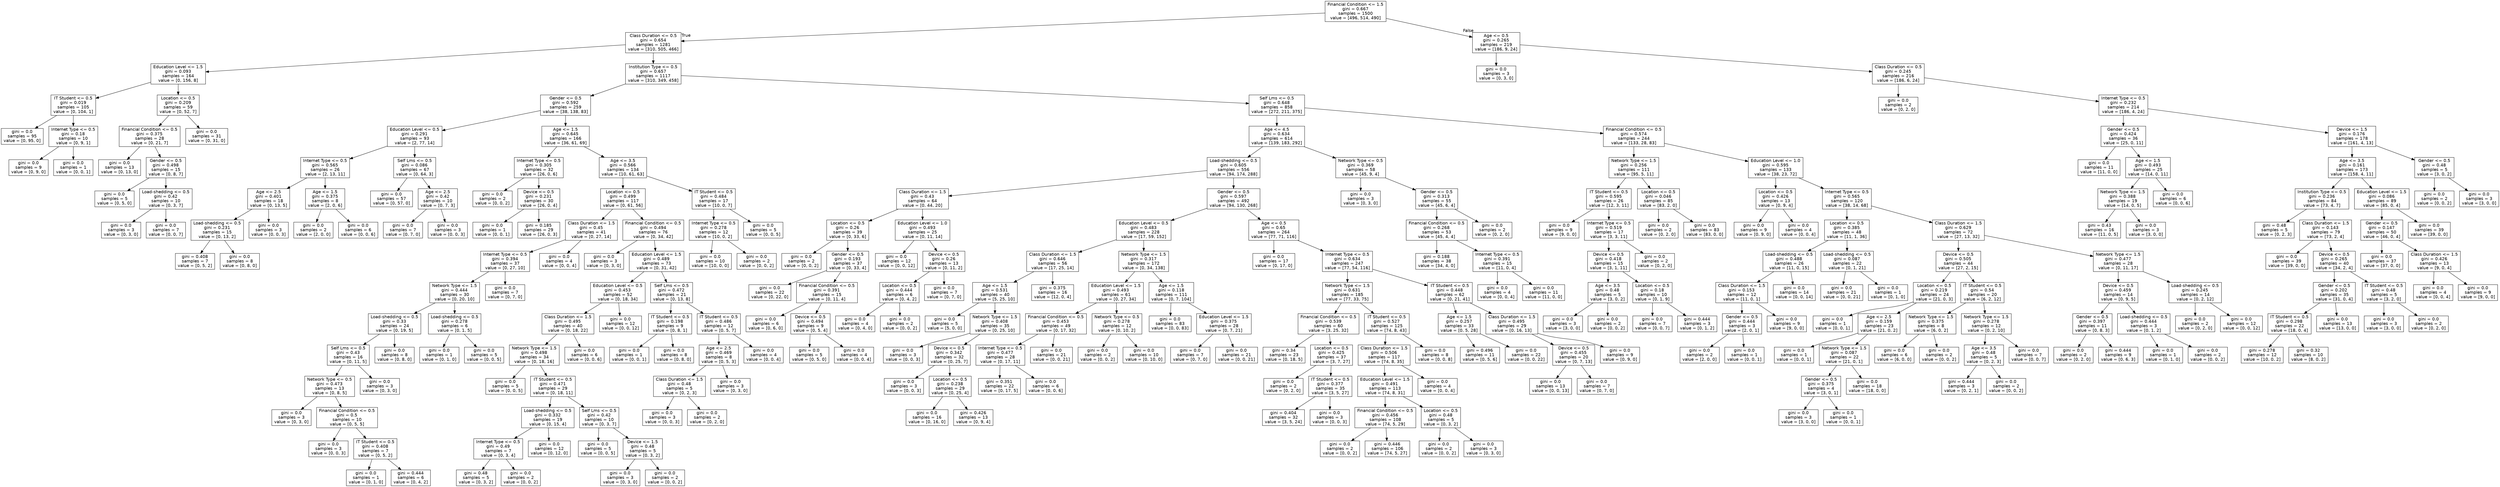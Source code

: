 digraph Tree {
node [shape=box, fontname="helvetica"] ;
edge [fontname="helvetica"] ;
0 [label="Financial Condition <= 1.5\ngini = 0.667\nsamples = 1500\nvalue = [496, 514, 490]"] ;
1 [label="Class Duration <= 0.5\ngini = 0.654\nsamples = 1281\nvalue = [310, 505, 466]"] ;
0 -> 1 [labeldistance=2.5, labelangle=45, headlabel="True"] ;
2 [label="Education Level <= 1.5\ngini = 0.093\nsamples = 164\nvalue = [0, 156, 8]"] ;
1 -> 2 ;
3 [label="IT Student <= 0.5\ngini = 0.019\nsamples = 105\nvalue = [0, 104, 1]"] ;
2 -> 3 ;
4 [label="gini = 0.0\nsamples = 95\nvalue = [0, 95, 0]"] ;
3 -> 4 ;
5 [label="Internet Type <= 0.5\ngini = 0.18\nsamples = 10\nvalue = [0, 9, 1]"] ;
3 -> 5 ;
6 [label="gini = 0.0\nsamples = 9\nvalue = [0, 9, 0]"] ;
5 -> 6 ;
7 [label="gini = 0.0\nsamples = 1\nvalue = [0, 0, 1]"] ;
5 -> 7 ;
8 [label="Location <= 0.5\ngini = 0.209\nsamples = 59\nvalue = [0, 52, 7]"] ;
2 -> 8 ;
9 [label="Financial Condition <= 0.5\ngini = 0.375\nsamples = 28\nvalue = [0, 21, 7]"] ;
8 -> 9 ;
10 [label="gini = 0.0\nsamples = 13\nvalue = [0, 13, 0]"] ;
9 -> 10 ;
11 [label="Gender <= 0.5\ngini = 0.498\nsamples = 15\nvalue = [0, 8, 7]"] ;
9 -> 11 ;
12 [label="gini = 0.0\nsamples = 5\nvalue = [0, 5, 0]"] ;
11 -> 12 ;
13 [label="Load-shedding <= 0.5\ngini = 0.42\nsamples = 10\nvalue = [0, 3, 7]"] ;
11 -> 13 ;
14 [label="gini = 0.0\nsamples = 3\nvalue = [0, 3, 0]"] ;
13 -> 14 ;
15 [label="gini = 0.0\nsamples = 7\nvalue = [0, 0, 7]"] ;
13 -> 15 ;
16 [label="gini = 0.0\nsamples = 31\nvalue = [0, 31, 0]"] ;
8 -> 16 ;
17 [label="Institution Type <= 0.5\ngini = 0.657\nsamples = 1117\nvalue = [310, 349, 458]"] ;
1 -> 17 ;
18 [label="Gender <= 0.5\ngini = 0.592\nsamples = 259\nvalue = [38, 138, 83]"] ;
17 -> 18 ;
19 [label="Education Level <= 0.5\ngini = 0.291\nsamples = 93\nvalue = [2, 77, 14]"] ;
18 -> 19 ;
20 [label="Internet Type <= 0.5\ngini = 0.565\nsamples = 26\nvalue = [2, 13, 11]"] ;
19 -> 20 ;
21 [label="Age <= 2.5\ngini = 0.401\nsamples = 18\nvalue = [0, 13, 5]"] ;
20 -> 21 ;
22 [label="Load-shedding <= 0.5\ngini = 0.231\nsamples = 15\nvalue = [0, 13, 2]"] ;
21 -> 22 ;
23 [label="gini = 0.408\nsamples = 7\nvalue = [0, 5, 2]"] ;
22 -> 23 ;
24 [label="gini = 0.0\nsamples = 8\nvalue = [0, 8, 0]"] ;
22 -> 24 ;
25 [label="gini = 0.0\nsamples = 3\nvalue = [0, 0, 3]"] ;
21 -> 25 ;
26 [label="Age <= 1.5\ngini = 0.375\nsamples = 8\nvalue = [2, 0, 6]"] ;
20 -> 26 ;
27 [label="gini = 0.0\nsamples = 2\nvalue = [2, 0, 0]"] ;
26 -> 27 ;
28 [label="gini = 0.0\nsamples = 6\nvalue = [0, 0, 6]"] ;
26 -> 28 ;
29 [label="Self Lms <= 0.5\ngini = 0.086\nsamples = 67\nvalue = [0, 64, 3]"] ;
19 -> 29 ;
30 [label="gini = 0.0\nsamples = 57\nvalue = [0, 57, 0]"] ;
29 -> 30 ;
31 [label="Age <= 2.5\ngini = 0.42\nsamples = 10\nvalue = [0, 7, 3]"] ;
29 -> 31 ;
32 [label="gini = 0.0\nsamples = 7\nvalue = [0, 7, 0]"] ;
31 -> 32 ;
33 [label="gini = 0.0\nsamples = 3\nvalue = [0, 0, 3]"] ;
31 -> 33 ;
34 [label="Age <= 1.5\ngini = 0.645\nsamples = 166\nvalue = [36, 61, 69]"] ;
18 -> 34 ;
35 [label="Internet Type <= 0.5\ngini = 0.305\nsamples = 32\nvalue = [26, 0, 6]"] ;
34 -> 35 ;
36 [label="gini = 0.0\nsamples = 2\nvalue = [0, 0, 2]"] ;
35 -> 36 ;
37 [label="Device <= 0.5\ngini = 0.231\nsamples = 30\nvalue = [26, 0, 4]"] ;
35 -> 37 ;
38 [label="gini = 0.0\nsamples = 1\nvalue = [0, 0, 1]"] ;
37 -> 38 ;
39 [label="gini = 0.185\nsamples = 29\nvalue = [26, 0, 3]"] ;
37 -> 39 ;
40 [label="Age <= 3.5\ngini = 0.566\nsamples = 134\nvalue = [10, 61, 63]"] ;
34 -> 40 ;
41 [label="Location <= 0.5\ngini = 0.499\nsamples = 117\nvalue = [0, 61, 56]"] ;
40 -> 41 ;
42 [label="Class Duration <= 1.5\ngini = 0.45\nsamples = 41\nvalue = [0, 27, 14]"] ;
41 -> 42 ;
43 [label="Internet Type <= 0.5\ngini = 0.394\nsamples = 37\nvalue = [0, 27, 10]"] ;
42 -> 43 ;
44 [label="Network Type <= 1.5\ngini = 0.444\nsamples = 30\nvalue = [0, 20, 10]"] ;
43 -> 44 ;
45 [label="Load-shedding <= 0.5\ngini = 0.33\nsamples = 24\nvalue = [0, 19, 5]"] ;
44 -> 45 ;
46 [label="Self Lms <= 0.5\ngini = 0.43\nsamples = 16\nvalue = [0, 11, 5]"] ;
45 -> 46 ;
47 [label="Network Type <= 0.5\ngini = 0.473\nsamples = 13\nvalue = [0, 8, 5]"] ;
46 -> 47 ;
48 [label="gini = 0.0\nsamples = 3\nvalue = [0, 3, 0]"] ;
47 -> 48 ;
49 [label="Financial Condition <= 0.5\ngini = 0.5\nsamples = 10\nvalue = [0, 5, 5]"] ;
47 -> 49 ;
50 [label="gini = 0.0\nsamples = 3\nvalue = [0, 0, 3]"] ;
49 -> 50 ;
51 [label="IT Student <= 0.5\ngini = 0.408\nsamples = 7\nvalue = [0, 5, 2]"] ;
49 -> 51 ;
52 [label="gini = 0.0\nsamples = 1\nvalue = [0, 1, 0]"] ;
51 -> 52 ;
53 [label="gini = 0.444\nsamples = 6\nvalue = [0, 4, 2]"] ;
51 -> 53 ;
54 [label="gini = 0.0\nsamples = 3\nvalue = [0, 3, 0]"] ;
46 -> 54 ;
55 [label="gini = 0.0\nsamples = 8\nvalue = [0, 8, 0]"] ;
45 -> 55 ;
56 [label="Load-shedding <= 0.5\ngini = 0.278\nsamples = 6\nvalue = [0, 1, 5]"] ;
44 -> 56 ;
57 [label="gini = 0.0\nsamples = 1\nvalue = [0, 1, 0]"] ;
56 -> 57 ;
58 [label="gini = 0.0\nsamples = 5\nvalue = [0, 0, 5]"] ;
56 -> 58 ;
59 [label="gini = 0.0\nsamples = 7\nvalue = [0, 7, 0]"] ;
43 -> 59 ;
60 [label="gini = 0.0\nsamples = 4\nvalue = [0, 0, 4]"] ;
42 -> 60 ;
61 [label="Financial Condition <= 0.5\ngini = 0.494\nsamples = 76\nvalue = [0, 34, 42]"] ;
41 -> 61 ;
62 [label="gini = 0.0\nsamples = 3\nvalue = [0, 3, 0]"] ;
61 -> 62 ;
63 [label="Education Level <= 1.5\ngini = 0.489\nsamples = 73\nvalue = [0, 31, 42]"] ;
61 -> 63 ;
64 [label="Education Level <= 0.5\ngini = 0.453\nsamples = 52\nvalue = [0, 18, 34]"] ;
63 -> 64 ;
65 [label="Class Duration <= 1.5\ngini = 0.495\nsamples = 40\nvalue = [0, 18, 22]"] ;
64 -> 65 ;
66 [label="Network Type <= 1.5\ngini = 0.498\nsamples = 34\nvalue = [0, 18, 16]"] ;
65 -> 66 ;
67 [label="gini = 0.0\nsamples = 5\nvalue = [0, 0, 5]"] ;
66 -> 67 ;
68 [label="IT Student <= 0.5\ngini = 0.471\nsamples = 29\nvalue = [0, 18, 11]"] ;
66 -> 68 ;
69 [label="Load-shedding <= 0.5\ngini = 0.332\nsamples = 19\nvalue = [0, 15, 4]"] ;
68 -> 69 ;
70 [label="Internet Type <= 0.5\ngini = 0.49\nsamples = 7\nvalue = [0, 3, 4]"] ;
69 -> 70 ;
71 [label="gini = 0.48\nsamples = 5\nvalue = [0, 3, 2]"] ;
70 -> 71 ;
72 [label="gini = 0.0\nsamples = 2\nvalue = [0, 0, 2]"] ;
70 -> 72 ;
73 [label="gini = 0.0\nsamples = 12\nvalue = [0, 12, 0]"] ;
69 -> 73 ;
74 [label="Self Lms <= 0.5\ngini = 0.42\nsamples = 10\nvalue = [0, 3, 7]"] ;
68 -> 74 ;
75 [label="gini = 0.0\nsamples = 5\nvalue = [0, 0, 5]"] ;
74 -> 75 ;
76 [label="Device <= 1.5\ngini = 0.48\nsamples = 5\nvalue = [0, 3, 2]"] ;
74 -> 76 ;
77 [label="gini = 0.0\nsamples = 3\nvalue = [0, 3, 0]"] ;
76 -> 77 ;
78 [label="gini = 0.0\nsamples = 2\nvalue = [0, 0, 2]"] ;
76 -> 78 ;
79 [label="gini = 0.0\nsamples = 6\nvalue = [0, 0, 6]"] ;
65 -> 79 ;
80 [label="gini = 0.0\nsamples = 12\nvalue = [0, 0, 12]"] ;
64 -> 80 ;
81 [label="Self Lms <= 0.5\ngini = 0.472\nsamples = 21\nvalue = [0, 13, 8]"] ;
63 -> 81 ;
82 [label="IT Student <= 0.5\ngini = 0.198\nsamples = 9\nvalue = [0, 8, 1]"] ;
81 -> 82 ;
83 [label="gini = 0.0\nsamples = 1\nvalue = [0, 0, 1]"] ;
82 -> 83 ;
84 [label="gini = 0.0\nsamples = 8\nvalue = [0, 8, 0]"] ;
82 -> 84 ;
85 [label="IT Student <= 0.5\ngini = 0.486\nsamples = 12\nvalue = [0, 5, 7]"] ;
81 -> 85 ;
86 [label="Age <= 2.5\ngini = 0.469\nsamples = 8\nvalue = [0, 5, 3]"] ;
85 -> 86 ;
87 [label="Class Duration <= 1.5\ngini = 0.48\nsamples = 5\nvalue = [0, 2, 3]"] ;
86 -> 87 ;
88 [label="gini = 0.0\nsamples = 3\nvalue = [0, 0, 3]"] ;
87 -> 88 ;
89 [label="gini = 0.0\nsamples = 2\nvalue = [0, 2, 0]"] ;
87 -> 89 ;
90 [label="gini = 0.0\nsamples = 3\nvalue = [0, 3, 0]"] ;
86 -> 90 ;
91 [label="gini = 0.0\nsamples = 4\nvalue = [0, 0, 4]"] ;
85 -> 91 ;
92 [label="IT Student <= 0.5\ngini = 0.484\nsamples = 17\nvalue = [10, 0, 7]"] ;
40 -> 92 ;
93 [label="Internet Type <= 0.5\ngini = 0.278\nsamples = 12\nvalue = [10, 0, 2]"] ;
92 -> 93 ;
94 [label="gini = 0.0\nsamples = 10\nvalue = [10, 0, 0]"] ;
93 -> 94 ;
95 [label="gini = 0.0\nsamples = 2\nvalue = [0, 0, 2]"] ;
93 -> 95 ;
96 [label="gini = 0.0\nsamples = 5\nvalue = [0, 0, 5]"] ;
92 -> 96 ;
97 [label="Self Lms <= 0.5\ngini = 0.648\nsamples = 858\nvalue = [272, 211, 375]"] ;
17 -> 97 ;
98 [label="Age <= 4.5\ngini = 0.634\nsamples = 614\nvalue = [139, 183, 292]"] ;
97 -> 98 ;
99 [label="Load-shedding <= 0.5\ngini = 0.605\nsamples = 556\nvalue = [94, 174, 288]"] ;
98 -> 99 ;
100 [label="Class Duration <= 1.5\ngini = 0.43\nsamples = 64\nvalue = [0, 44, 20]"] ;
99 -> 100 ;
101 [label="Location <= 0.5\ngini = 0.26\nsamples = 39\nvalue = [0, 33, 6]"] ;
100 -> 101 ;
102 [label="gini = 0.0\nsamples = 2\nvalue = [0, 0, 2]"] ;
101 -> 102 ;
103 [label="Gender <= 0.5\ngini = 0.193\nsamples = 37\nvalue = [0, 33, 4]"] ;
101 -> 103 ;
104 [label="gini = 0.0\nsamples = 22\nvalue = [0, 22, 0]"] ;
103 -> 104 ;
105 [label="Financial Condition <= 0.5\ngini = 0.391\nsamples = 15\nvalue = [0, 11, 4]"] ;
103 -> 105 ;
106 [label="gini = 0.0\nsamples = 6\nvalue = [0, 6, 0]"] ;
105 -> 106 ;
107 [label="Device <= 0.5\ngini = 0.494\nsamples = 9\nvalue = [0, 5, 4]"] ;
105 -> 107 ;
108 [label="gini = 0.0\nsamples = 5\nvalue = [0, 5, 0]"] ;
107 -> 108 ;
109 [label="gini = 0.0\nsamples = 4\nvalue = [0, 0, 4]"] ;
107 -> 109 ;
110 [label="Education Level <= 1.0\ngini = 0.493\nsamples = 25\nvalue = [0, 11, 14]"] ;
100 -> 110 ;
111 [label="gini = 0.0\nsamples = 12\nvalue = [0, 0, 12]"] ;
110 -> 111 ;
112 [label="Device <= 0.5\ngini = 0.26\nsamples = 13\nvalue = [0, 11, 2]"] ;
110 -> 112 ;
113 [label="Location <= 0.5\ngini = 0.444\nsamples = 6\nvalue = [0, 4, 2]"] ;
112 -> 113 ;
114 [label="gini = 0.0\nsamples = 4\nvalue = [0, 4, 0]"] ;
113 -> 114 ;
115 [label="gini = 0.0\nsamples = 2\nvalue = [0, 0, 2]"] ;
113 -> 115 ;
116 [label="gini = 0.0\nsamples = 7\nvalue = [0, 7, 0]"] ;
112 -> 116 ;
117 [label="Gender <= 0.5\ngini = 0.597\nsamples = 492\nvalue = [94, 130, 268]"] ;
99 -> 117 ;
118 [label="Education Level <= 0.5\ngini = 0.483\nsamples = 228\nvalue = [17, 59, 152]"] ;
117 -> 118 ;
119 [label="Class Duration <= 1.5\ngini = 0.646\nsamples = 56\nvalue = [17, 25, 14]"] ;
118 -> 119 ;
120 [label="Age <= 1.5\ngini = 0.531\nsamples = 40\nvalue = [5, 25, 10]"] ;
119 -> 120 ;
121 [label="gini = 0.0\nsamples = 5\nvalue = [5, 0, 0]"] ;
120 -> 121 ;
122 [label="Network Type <= 1.5\ngini = 0.408\nsamples = 35\nvalue = [0, 25, 10]"] ;
120 -> 122 ;
123 [label="gini = 0.0\nsamples = 3\nvalue = [0, 0, 3]"] ;
122 -> 123 ;
124 [label="Device <= 0.5\ngini = 0.342\nsamples = 32\nvalue = [0, 25, 7]"] ;
122 -> 124 ;
125 [label="gini = 0.0\nsamples = 3\nvalue = [0, 0, 3]"] ;
124 -> 125 ;
126 [label="Location <= 0.5\ngini = 0.238\nsamples = 29\nvalue = [0, 25, 4]"] ;
124 -> 126 ;
127 [label="gini = 0.0\nsamples = 16\nvalue = [0, 16, 0]"] ;
126 -> 127 ;
128 [label="gini = 0.426\nsamples = 13\nvalue = [0, 9, 4]"] ;
126 -> 128 ;
129 [label="gini = 0.375\nsamples = 16\nvalue = [12, 0, 4]"] ;
119 -> 129 ;
130 [label="Network Type <= 1.5\ngini = 0.317\nsamples = 172\nvalue = [0, 34, 138]"] ;
118 -> 130 ;
131 [label="Education Level <= 1.5\ngini = 0.493\nsamples = 61\nvalue = [0, 27, 34]"] ;
130 -> 131 ;
132 [label="Financial Condition <= 0.5\ngini = 0.453\nsamples = 49\nvalue = [0, 17, 32]"] ;
131 -> 132 ;
133 [label="Internet Type <= 0.5\ngini = 0.477\nsamples = 28\nvalue = [0, 17, 11]"] ;
132 -> 133 ;
134 [label="gini = 0.351\nsamples = 22\nvalue = [0, 17, 5]"] ;
133 -> 134 ;
135 [label="gini = 0.0\nsamples = 6\nvalue = [0, 0, 6]"] ;
133 -> 135 ;
136 [label="gini = 0.0\nsamples = 21\nvalue = [0, 0, 21]"] ;
132 -> 136 ;
137 [label="Network Type <= 0.5\ngini = 0.278\nsamples = 12\nvalue = [0, 10, 2]"] ;
131 -> 137 ;
138 [label="gini = 0.0\nsamples = 2\nvalue = [0, 0, 2]"] ;
137 -> 138 ;
139 [label="gini = 0.0\nsamples = 10\nvalue = [0, 10, 0]"] ;
137 -> 139 ;
140 [label="Age <= 1.5\ngini = 0.118\nsamples = 111\nvalue = [0, 7, 104]"] ;
130 -> 140 ;
141 [label="gini = 0.0\nsamples = 83\nvalue = [0, 0, 83]"] ;
140 -> 141 ;
142 [label="Education Level <= 1.5\ngini = 0.375\nsamples = 28\nvalue = [0, 7, 21]"] ;
140 -> 142 ;
143 [label="gini = 0.0\nsamples = 7\nvalue = [0, 7, 0]"] ;
142 -> 143 ;
144 [label="gini = 0.0\nsamples = 21\nvalue = [0, 0, 21]"] ;
142 -> 144 ;
145 [label="Age <= 0.5\ngini = 0.65\nsamples = 264\nvalue = [77, 71, 116]"] ;
117 -> 145 ;
146 [label="gini = 0.0\nsamples = 17\nvalue = [0, 17, 0]"] ;
145 -> 146 ;
147 [label="Internet Type <= 0.5\ngini = 0.634\nsamples = 247\nvalue = [77, 54, 116]"] ;
145 -> 147 ;
148 [label="Network Type <= 1.5\ngini = 0.631\nsamples = 185\nvalue = [77, 33, 75]"] ;
147 -> 148 ;
149 [label="Financial Condition <= 0.5\ngini = 0.539\nsamples = 60\nvalue = [3, 25, 32]"] ;
148 -> 149 ;
150 [label="gini = 0.34\nsamples = 23\nvalue = [0, 18, 5]"] ;
149 -> 150 ;
151 [label="Location <= 0.5\ngini = 0.425\nsamples = 37\nvalue = [3, 7, 27]"] ;
149 -> 151 ;
152 [label="gini = 0.0\nsamples = 2\nvalue = [0, 2, 0]"] ;
151 -> 152 ;
153 [label="IT Student <= 0.5\ngini = 0.377\nsamples = 35\nvalue = [3, 5, 27]"] ;
151 -> 153 ;
154 [label="gini = 0.404\nsamples = 32\nvalue = [3, 5, 24]"] ;
153 -> 154 ;
155 [label="gini = 0.0\nsamples = 3\nvalue = [0, 0, 3]"] ;
153 -> 155 ;
156 [label="IT Student <= 0.5\ngini = 0.527\nsamples = 125\nvalue = [74, 8, 43]"] ;
148 -> 156 ;
157 [label="Class Duration <= 1.5\ngini = 0.506\nsamples = 117\nvalue = [74, 8, 35]"] ;
156 -> 157 ;
158 [label="Education Level <= 1.5\ngini = 0.491\nsamples = 113\nvalue = [74, 8, 31]"] ;
157 -> 158 ;
159 [label="Financial Condition <= 0.5\ngini = 0.456\nsamples = 108\nvalue = [74, 5, 29]"] ;
158 -> 159 ;
160 [label="gini = 0.0\nsamples = 2\nvalue = [0, 0, 2]"] ;
159 -> 160 ;
161 [label="gini = 0.446\nsamples = 106\nvalue = [74, 5, 27]"] ;
159 -> 161 ;
162 [label="Location <= 0.5\ngini = 0.48\nsamples = 5\nvalue = [0, 3, 2]"] ;
158 -> 162 ;
163 [label="gini = 0.0\nsamples = 2\nvalue = [0, 0, 2]"] ;
162 -> 163 ;
164 [label="gini = 0.0\nsamples = 3\nvalue = [0, 3, 0]"] ;
162 -> 164 ;
165 [label="gini = 0.0\nsamples = 4\nvalue = [0, 0, 4]"] ;
157 -> 165 ;
166 [label="gini = 0.0\nsamples = 8\nvalue = [0, 0, 8]"] ;
156 -> 166 ;
167 [label="IT Student <= 0.5\ngini = 0.448\nsamples = 62\nvalue = [0, 21, 41]"] ;
147 -> 167 ;
168 [label="Age <= 1.5\ngini = 0.257\nsamples = 33\nvalue = [0, 5, 28]"] ;
167 -> 168 ;
169 [label="gini = 0.496\nsamples = 11\nvalue = [0, 5, 6]"] ;
168 -> 169 ;
170 [label="gini = 0.0\nsamples = 22\nvalue = [0, 0, 22]"] ;
168 -> 170 ;
171 [label="Class Duration <= 1.5\ngini = 0.495\nsamples = 29\nvalue = [0, 16, 13]"] ;
167 -> 171 ;
172 [label="Device <= 0.5\ngini = 0.455\nsamples = 20\nvalue = [0, 7, 13]"] ;
171 -> 172 ;
173 [label="gini = 0.0\nsamples = 13\nvalue = [0, 0, 13]"] ;
172 -> 173 ;
174 [label="gini = 0.0\nsamples = 7\nvalue = [0, 7, 0]"] ;
172 -> 174 ;
175 [label="gini = 0.0\nsamples = 9\nvalue = [0, 9, 0]"] ;
171 -> 175 ;
176 [label="Network Type <= 0.5\ngini = 0.369\nsamples = 58\nvalue = [45, 9, 4]"] ;
98 -> 176 ;
177 [label="gini = 0.0\nsamples = 3\nvalue = [0, 3, 0]"] ;
176 -> 177 ;
178 [label="Gender <= 0.5\ngini = 0.313\nsamples = 55\nvalue = [45, 6, 4]"] ;
176 -> 178 ;
179 [label="Financial Condition <= 0.5\ngini = 0.268\nsamples = 53\nvalue = [45, 4, 4]"] ;
178 -> 179 ;
180 [label="gini = 0.188\nsamples = 38\nvalue = [34, 4, 0]"] ;
179 -> 180 ;
181 [label="Internet Type <= 0.5\ngini = 0.391\nsamples = 15\nvalue = [11, 0, 4]"] ;
179 -> 181 ;
182 [label="gini = 0.0\nsamples = 4\nvalue = [0, 0, 4]"] ;
181 -> 182 ;
183 [label="gini = 0.0\nsamples = 11\nvalue = [11, 0, 0]"] ;
181 -> 183 ;
184 [label="gini = 0.0\nsamples = 2\nvalue = [0, 2, 0]"] ;
178 -> 184 ;
185 [label="Financial Condition <= 0.5\ngini = 0.574\nsamples = 244\nvalue = [133, 28, 83]"] ;
97 -> 185 ;
186 [label="Network Type <= 1.5\ngini = 0.256\nsamples = 111\nvalue = [95, 5, 11]"] ;
185 -> 186 ;
187 [label="IT Student <= 0.5\ngini = 0.595\nsamples = 26\nvalue = [12, 3, 11]"] ;
186 -> 187 ;
188 [label="gini = 0.0\nsamples = 9\nvalue = [9, 0, 0]"] ;
187 -> 188 ;
189 [label="Internet Type <= 0.5\ngini = 0.519\nsamples = 17\nvalue = [3, 3, 11]"] ;
187 -> 189 ;
190 [label="Device <= 0.5\ngini = 0.418\nsamples = 15\nvalue = [3, 1, 11]"] ;
189 -> 190 ;
191 [label="Age <= 3.5\ngini = 0.48\nsamples = 5\nvalue = [3, 0, 2]"] ;
190 -> 191 ;
192 [label="gini = 0.0\nsamples = 3\nvalue = [3, 0, 0]"] ;
191 -> 192 ;
193 [label="gini = 0.0\nsamples = 2\nvalue = [0, 0, 2]"] ;
191 -> 193 ;
194 [label="Location <= 0.5\ngini = 0.18\nsamples = 10\nvalue = [0, 1, 9]"] ;
190 -> 194 ;
195 [label="gini = 0.0\nsamples = 7\nvalue = [0, 0, 7]"] ;
194 -> 195 ;
196 [label="gini = 0.444\nsamples = 3\nvalue = [0, 1, 2]"] ;
194 -> 196 ;
197 [label="gini = 0.0\nsamples = 2\nvalue = [0, 2, 0]"] ;
189 -> 197 ;
198 [label="Location <= 0.5\ngini = 0.046\nsamples = 85\nvalue = [83, 2, 0]"] ;
186 -> 198 ;
199 [label="gini = 0.0\nsamples = 2\nvalue = [0, 2, 0]"] ;
198 -> 199 ;
200 [label="gini = 0.0\nsamples = 83\nvalue = [83, 0, 0]"] ;
198 -> 200 ;
201 [label="Education Level <= 1.0\ngini = 0.595\nsamples = 133\nvalue = [38, 23, 72]"] ;
185 -> 201 ;
202 [label="Location <= 0.5\ngini = 0.426\nsamples = 13\nvalue = [0, 9, 4]"] ;
201 -> 202 ;
203 [label="gini = 0.0\nsamples = 9\nvalue = [0, 9, 0]"] ;
202 -> 203 ;
204 [label="gini = 0.0\nsamples = 4\nvalue = [0, 0, 4]"] ;
202 -> 204 ;
205 [label="Internet Type <= 0.5\ngini = 0.565\nsamples = 120\nvalue = [38, 14, 68]"] ;
201 -> 205 ;
206 [label="Location <= 0.5\ngini = 0.385\nsamples = 48\nvalue = [11, 1, 36]"] ;
205 -> 206 ;
207 [label="Load-shedding <= 0.5\ngini = 0.488\nsamples = 26\nvalue = [11, 0, 15]"] ;
206 -> 207 ;
208 [label="Class Duration <= 1.5\ngini = 0.153\nsamples = 12\nvalue = [11, 0, 1]"] ;
207 -> 208 ;
209 [label="Gender <= 0.5\ngini = 0.444\nsamples = 3\nvalue = [2, 0, 1]"] ;
208 -> 209 ;
210 [label="gini = 0.0\nsamples = 2\nvalue = [2, 0, 0]"] ;
209 -> 210 ;
211 [label="gini = 0.0\nsamples = 1\nvalue = [0, 0, 1]"] ;
209 -> 211 ;
212 [label="gini = 0.0\nsamples = 9\nvalue = [9, 0, 0]"] ;
208 -> 212 ;
213 [label="gini = 0.0\nsamples = 14\nvalue = [0, 0, 14]"] ;
207 -> 213 ;
214 [label="Load-shedding <= 0.5\ngini = 0.087\nsamples = 22\nvalue = [0, 1, 21]"] ;
206 -> 214 ;
215 [label="gini = 0.0\nsamples = 21\nvalue = [0, 0, 21]"] ;
214 -> 215 ;
216 [label="gini = 0.0\nsamples = 1\nvalue = [0, 1, 0]"] ;
214 -> 216 ;
217 [label="Class Duration <= 1.5\ngini = 0.629\nsamples = 72\nvalue = [27, 13, 32]"] ;
205 -> 217 ;
218 [label="Device <= 0.5\ngini = 0.505\nsamples = 44\nvalue = [27, 2, 15]"] ;
217 -> 218 ;
219 [label="Location <= 0.5\ngini = 0.219\nsamples = 24\nvalue = [21, 0, 3]"] ;
218 -> 219 ;
220 [label="gini = 0.0\nsamples = 1\nvalue = [0, 0, 1]"] ;
219 -> 220 ;
221 [label="Age <= 2.5\ngini = 0.159\nsamples = 23\nvalue = [21, 0, 2]"] ;
219 -> 221 ;
222 [label="gini = 0.0\nsamples = 1\nvalue = [0, 0, 1]"] ;
221 -> 222 ;
223 [label="Network Type <= 1.5\ngini = 0.087\nsamples = 22\nvalue = [21, 0, 1]"] ;
221 -> 223 ;
224 [label="Gender <= 0.5\ngini = 0.375\nsamples = 4\nvalue = [3, 0, 1]"] ;
223 -> 224 ;
225 [label="gini = 0.0\nsamples = 3\nvalue = [3, 0, 0]"] ;
224 -> 225 ;
226 [label="gini = 0.0\nsamples = 1\nvalue = [0, 0, 1]"] ;
224 -> 226 ;
227 [label="gini = 0.0\nsamples = 18\nvalue = [18, 0, 0]"] ;
223 -> 227 ;
228 [label="IT Student <= 0.5\ngini = 0.54\nsamples = 20\nvalue = [6, 2, 12]"] ;
218 -> 228 ;
229 [label="Network Type <= 1.5\ngini = 0.375\nsamples = 8\nvalue = [6, 0, 2]"] ;
228 -> 229 ;
230 [label="gini = 0.0\nsamples = 6\nvalue = [6, 0, 0]"] ;
229 -> 230 ;
231 [label="gini = 0.0\nsamples = 2\nvalue = [0, 0, 2]"] ;
229 -> 231 ;
232 [label="Network Type <= 1.5\ngini = 0.278\nsamples = 12\nvalue = [0, 2, 10]"] ;
228 -> 232 ;
233 [label="Age <= 3.5\ngini = 0.48\nsamples = 5\nvalue = [0, 2, 3]"] ;
232 -> 233 ;
234 [label="gini = 0.444\nsamples = 3\nvalue = [0, 2, 1]"] ;
233 -> 234 ;
235 [label="gini = 0.0\nsamples = 2\nvalue = [0, 0, 2]"] ;
233 -> 235 ;
236 [label="gini = 0.0\nsamples = 7\nvalue = [0, 0, 7]"] ;
232 -> 236 ;
237 [label="Network Type <= 1.5\ngini = 0.477\nsamples = 28\nvalue = [0, 11, 17]"] ;
217 -> 237 ;
238 [label="Device <= 0.5\ngini = 0.459\nsamples = 14\nvalue = [0, 9, 5]"] ;
237 -> 238 ;
239 [label="Gender <= 0.5\ngini = 0.397\nsamples = 11\nvalue = [0, 8, 3]"] ;
238 -> 239 ;
240 [label="gini = 0.0\nsamples = 2\nvalue = [0, 2, 0]"] ;
239 -> 240 ;
241 [label="gini = 0.444\nsamples = 9\nvalue = [0, 6, 3]"] ;
239 -> 241 ;
242 [label="Load-shedding <= 0.5\ngini = 0.444\nsamples = 3\nvalue = [0, 1, 2]"] ;
238 -> 242 ;
243 [label="gini = 0.0\nsamples = 1\nvalue = [0, 1, 0]"] ;
242 -> 243 ;
244 [label="gini = 0.0\nsamples = 2\nvalue = [0, 0, 2]"] ;
242 -> 244 ;
245 [label="Load-shedding <= 0.5\ngini = 0.245\nsamples = 14\nvalue = [0, 2, 12]"] ;
237 -> 245 ;
246 [label="gini = 0.0\nsamples = 2\nvalue = [0, 2, 0]"] ;
245 -> 246 ;
247 [label="gini = 0.0\nsamples = 12\nvalue = [0, 0, 12]"] ;
245 -> 247 ;
248 [label="Age <= 0.5\ngini = 0.265\nsamples = 219\nvalue = [186, 9, 24]"] ;
0 -> 248 [labeldistance=2.5, labelangle=-45, headlabel="False"] ;
249 [label="gini = 0.0\nsamples = 3\nvalue = [0, 3, 0]"] ;
248 -> 249 ;
250 [label="Class Duration <= 0.5\ngini = 0.245\nsamples = 216\nvalue = [186, 6, 24]"] ;
248 -> 250 ;
251 [label="gini = 0.0\nsamples = 2\nvalue = [0, 2, 0]"] ;
250 -> 251 ;
252 [label="Internet Type <= 0.5\ngini = 0.232\nsamples = 214\nvalue = [186, 4, 24]"] ;
250 -> 252 ;
253 [label="Gender <= 0.5\ngini = 0.424\nsamples = 36\nvalue = [25, 0, 11]"] ;
252 -> 253 ;
254 [label="gini = 0.0\nsamples = 11\nvalue = [11, 0, 0]"] ;
253 -> 254 ;
255 [label="Age <= 1.5\ngini = 0.493\nsamples = 25\nvalue = [14, 0, 11]"] ;
253 -> 255 ;
256 [label="Network Type <= 1.5\ngini = 0.388\nsamples = 19\nvalue = [14, 0, 5]"] ;
255 -> 256 ;
257 [label="gini = 0.43\nsamples = 16\nvalue = [11, 0, 5]"] ;
256 -> 257 ;
258 [label="gini = 0.0\nsamples = 3\nvalue = [3, 0, 0]"] ;
256 -> 258 ;
259 [label="gini = 0.0\nsamples = 6\nvalue = [0, 0, 6]"] ;
255 -> 259 ;
260 [label="Device <= 1.5\ngini = 0.176\nsamples = 178\nvalue = [161, 4, 13]"] ;
252 -> 260 ;
261 [label="Age <= 3.5\ngini = 0.161\nsamples = 173\nvalue = [158, 4, 11]"] ;
260 -> 261 ;
262 [label="Institution Type <= 0.5\ngini = 0.236\nsamples = 84\nvalue = [73, 4, 7]"] ;
261 -> 262 ;
263 [label="gini = 0.48\nsamples = 5\nvalue = [0, 2, 3]"] ;
262 -> 263 ;
264 [label="Class Duration <= 1.5\ngini = 0.143\nsamples = 79\nvalue = [73, 2, 4]"] ;
262 -> 264 ;
265 [label="gini = 0.0\nsamples = 39\nvalue = [39, 0, 0]"] ;
264 -> 265 ;
266 [label="Device <= 0.5\ngini = 0.265\nsamples = 40\nvalue = [34, 2, 4]"] ;
264 -> 266 ;
267 [label="Gender <= 0.5\ngini = 0.202\nsamples = 35\nvalue = [31, 0, 4]"] ;
266 -> 267 ;
268 [label="IT Student <= 0.5\ngini = 0.298\nsamples = 22\nvalue = [18, 0, 4]"] ;
267 -> 268 ;
269 [label="gini = 0.278\nsamples = 12\nvalue = [10, 0, 2]"] ;
268 -> 269 ;
270 [label="gini = 0.32\nsamples = 10\nvalue = [8, 0, 2]"] ;
268 -> 270 ;
271 [label="gini = 0.0\nsamples = 13\nvalue = [13, 0, 0]"] ;
267 -> 271 ;
272 [label="IT Student <= 0.5\ngini = 0.48\nsamples = 5\nvalue = [3, 2, 0]"] ;
266 -> 272 ;
273 [label="gini = 0.0\nsamples = 3\nvalue = [3, 0, 0]"] ;
272 -> 273 ;
274 [label="gini = 0.0\nsamples = 2\nvalue = [0, 2, 0]"] ;
272 -> 274 ;
275 [label="Education Level <= 1.5\ngini = 0.086\nsamples = 89\nvalue = [85, 0, 4]"] ;
261 -> 275 ;
276 [label="Gender <= 0.5\ngini = 0.147\nsamples = 50\nvalue = [46, 0, 4]"] ;
275 -> 276 ;
277 [label="gini = 0.0\nsamples = 37\nvalue = [37, 0, 0]"] ;
276 -> 277 ;
278 [label="Class Duration <= 1.5\ngini = 0.426\nsamples = 13\nvalue = [9, 0, 4]"] ;
276 -> 278 ;
279 [label="gini = 0.0\nsamples = 4\nvalue = [0, 0, 4]"] ;
278 -> 279 ;
280 [label="gini = 0.0\nsamples = 9\nvalue = [9, 0, 0]"] ;
278 -> 280 ;
281 [label="gini = 0.0\nsamples = 39\nvalue = [39, 0, 0]"] ;
275 -> 281 ;
282 [label="Gender <= 0.5\ngini = 0.48\nsamples = 5\nvalue = [3, 0, 2]"] ;
260 -> 282 ;
283 [label="gini = 0.0\nsamples = 2\nvalue = [0, 0, 2]"] ;
282 -> 283 ;
284 [label="gini = 0.0\nsamples = 3\nvalue = [3, 0, 0]"] ;
282 -> 284 ;
}